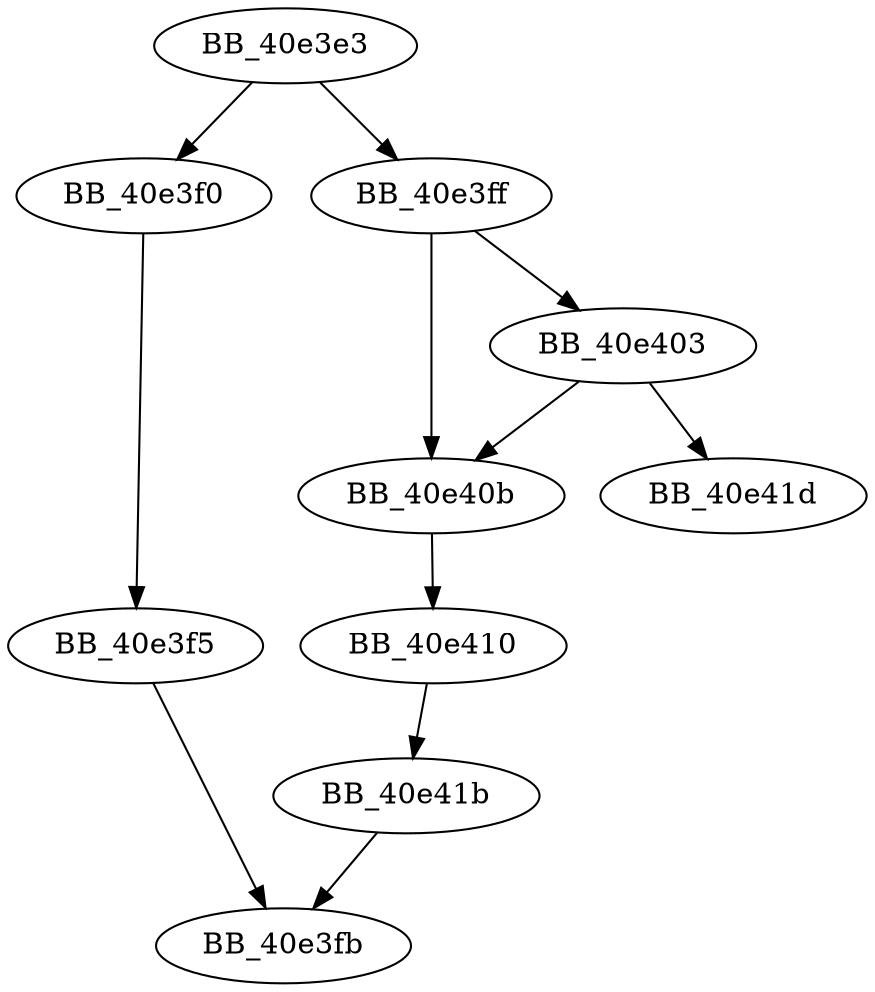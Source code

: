 DiGraph __isatty{
BB_40e3e3->BB_40e3f0
BB_40e3e3->BB_40e3ff
BB_40e3f0->BB_40e3f5
BB_40e3f5->BB_40e3fb
BB_40e3ff->BB_40e403
BB_40e3ff->BB_40e40b
BB_40e403->BB_40e40b
BB_40e403->BB_40e41d
BB_40e40b->BB_40e410
BB_40e410->BB_40e41b
BB_40e41b->BB_40e3fb
}
